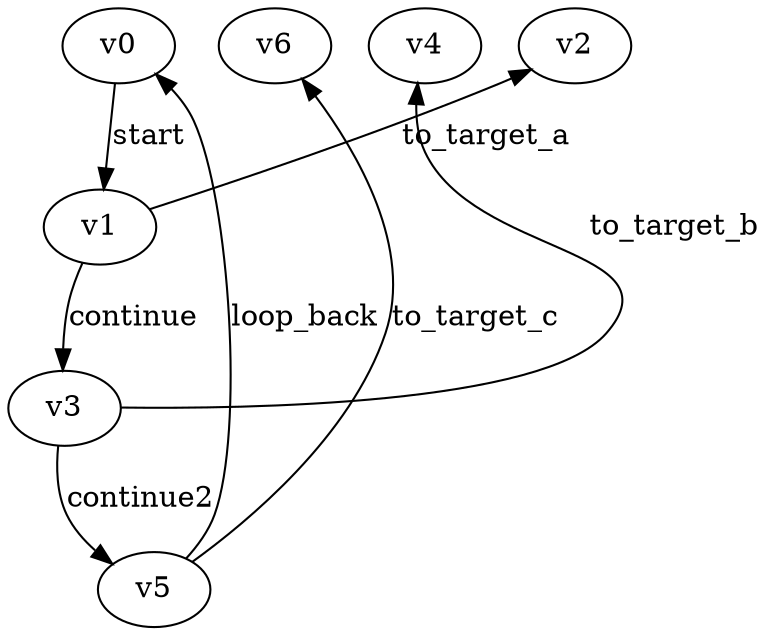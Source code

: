 digraph MultipleTargets {
    /*
     * Multiple Target Reachability
     * 
     * Game with multiple target vertices. Player 0 wins by reaching
     * any one of the target vertices.
     */
    
    // Player 0 vertices
    v0 [name="v0", player=0];           // Start
    v2 [name="v2", player=0, target=1]; // Target A
    v4 [name="v4", player=0, target=1]; // Target B
    v6 [name="v6", player=0, target=1]; // Target C
    
    // Player 1 vertices (choice points)
    v1 [name="v1", player=1];           // First choice
    v3 [name="v3", player=1];           // Second choice
    v5 [name="v5", player=1];           // Third choice
    
    // Edges with temporal constraints
    v0 -> v1 [label="start"];
    v1 -> v2 [label="to_target_a", constraint="time <= 3"];   // Early target
    v1 -> v3 [label="continue"];
    v3 -> v4 [label="to_target_b", constraint="time >= 2"];   // Mid target
    v3 -> v5 [label="continue2"];
    v5 -> v6 [label="to_target_c", constraint="time >= 5"];   // Late target
    v5 -> v0 [label="loop_back"];
}
